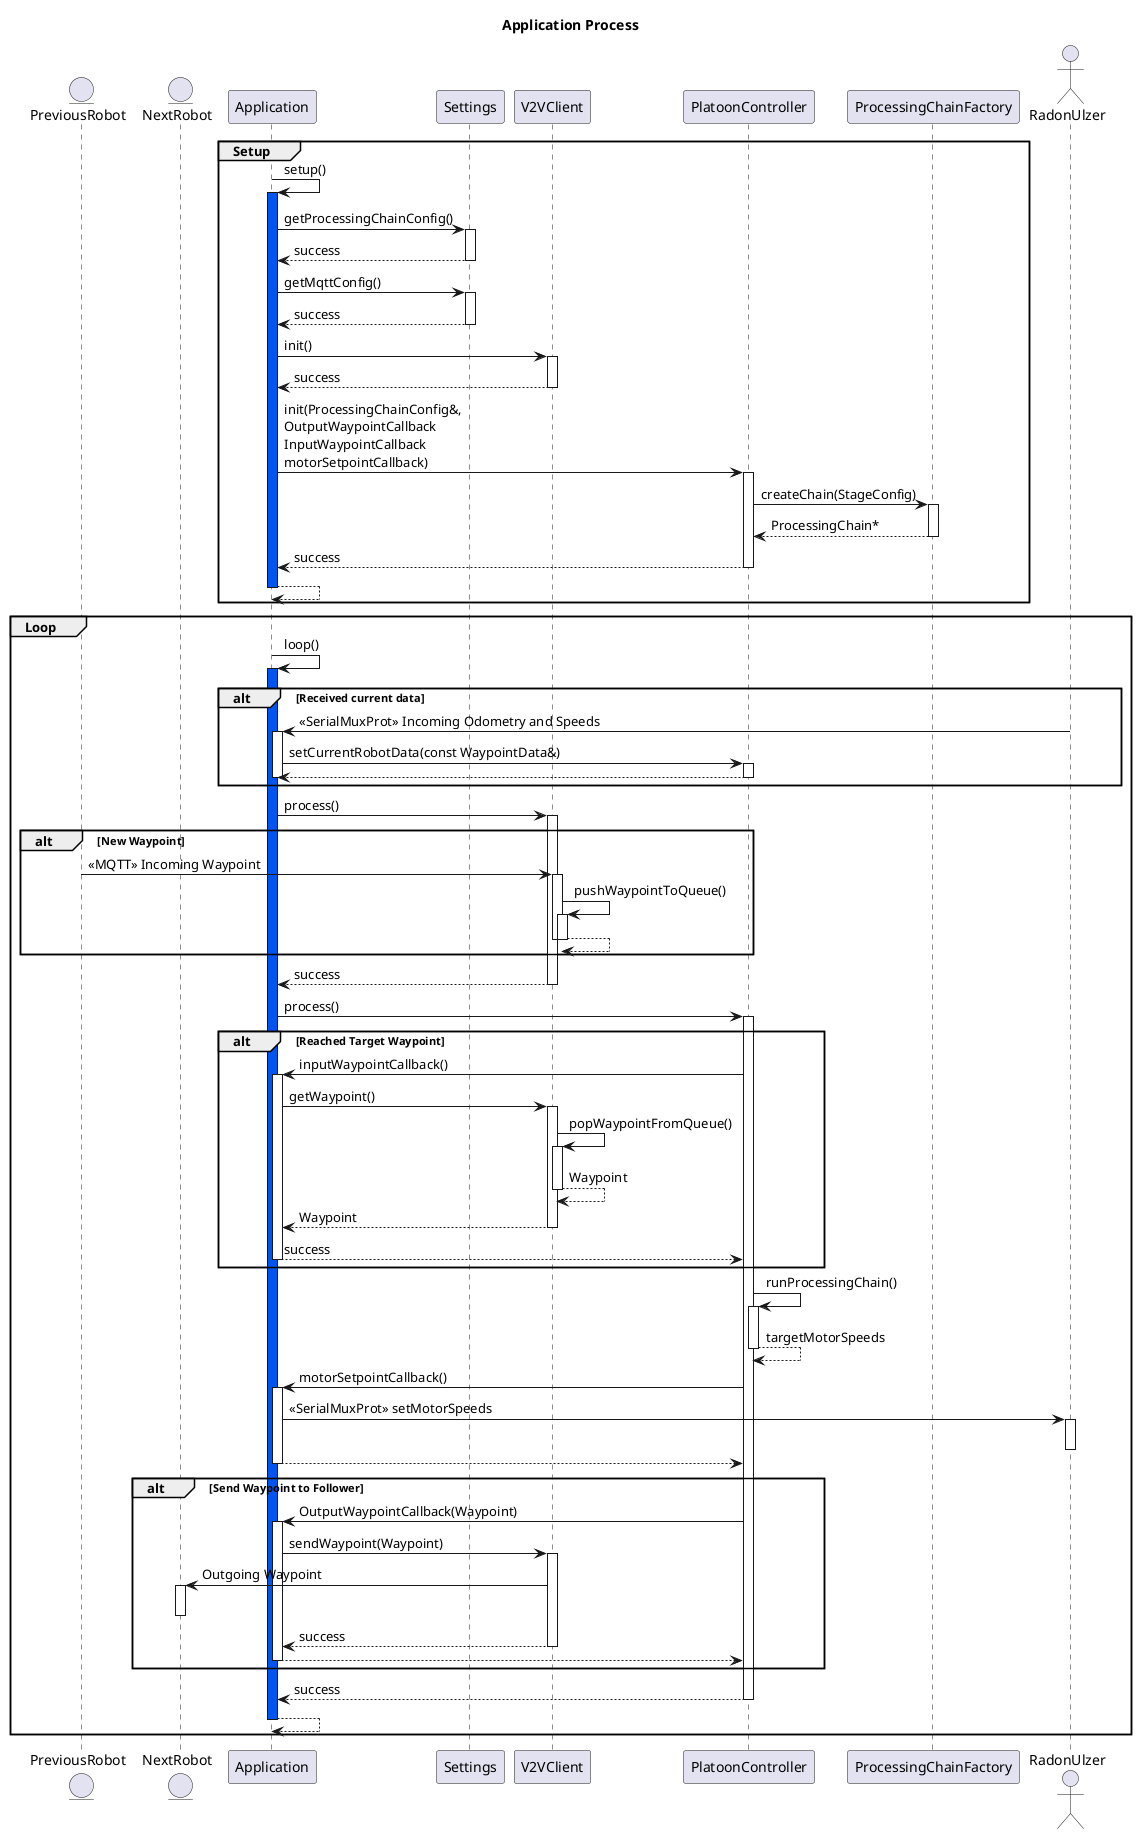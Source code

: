 @startuml ApplicationProcess

autoactivate on

title Application Process

entity "PreviousRobot" as prev
entity "NextRobot" as next
participant "Application" as app
participant "Settings" as settings
participant "V2VClient" as v2v
participant "PlatoonController" as platCtrl
participant "ProcessingChainFactory" as factory
actor "RadonUlzer" as radonUlzer

group Setup
    app -> app #0055F0: setup()
        app -> settings: getProcessingChainConfig()
        return success

        app -> settings: getMqttConfig()
        return success

        app -> v2v : init()
        return success

        app -> platCtrl: init(ProcessingChainConfig&,\nOutputWaypointCallback\nInputWaypointCallback\nmotorSetpointCallback)
            platCtrl -> factory: createChain(StageConfig)
            return ProcessingChain*
        return success
    return 
end

group Loop
    app -> app #0055F0: loop()

        alt Received current data
            radonUlzer -> app : <<SerialMuxProt>> Incoming Odometry and Speeds
                app -> platCtrl: setCurrentRobotData(const WaypointData&)
                return
            deactivate
        end

        app -> v2v : process()
            alt New Waypoint
                prev -> v2v : <<MQTT>> Incoming Waypoint
                    v2v -> v2v : pushWaypointToQueue()
                    return
                deactivate
            end
        return success

        app -> platCtrl: process()

            alt Reached Target Waypoint
                platCtrl -> app: inputWaypointCallback()
                    app -> v2v : getWaypoint()
                        v2v -> v2v : popWaypointFromQueue()
                        return Waypoint
                    return Waypoint
                return success
            end

            platCtrl -> platCtrl: runProcessingChain()
            return targetMotorSpeeds

            platCtrl -> app: motorSetpointCallback()
                app -> radonUlzer: <<SerialMuxProt>> setMotorSpeeds
                deactivate
            return
        
            alt Send Waypoint to Follower
                platCtrl -> app : OutputWaypointCallback(Waypoint)
                    app -> v2v : sendWaypoint(Waypoint)
                        v2v -> next : Outgoing Waypoint
                        deactivate
                    return success
                return
            end
        return success
    return
end

@enduml